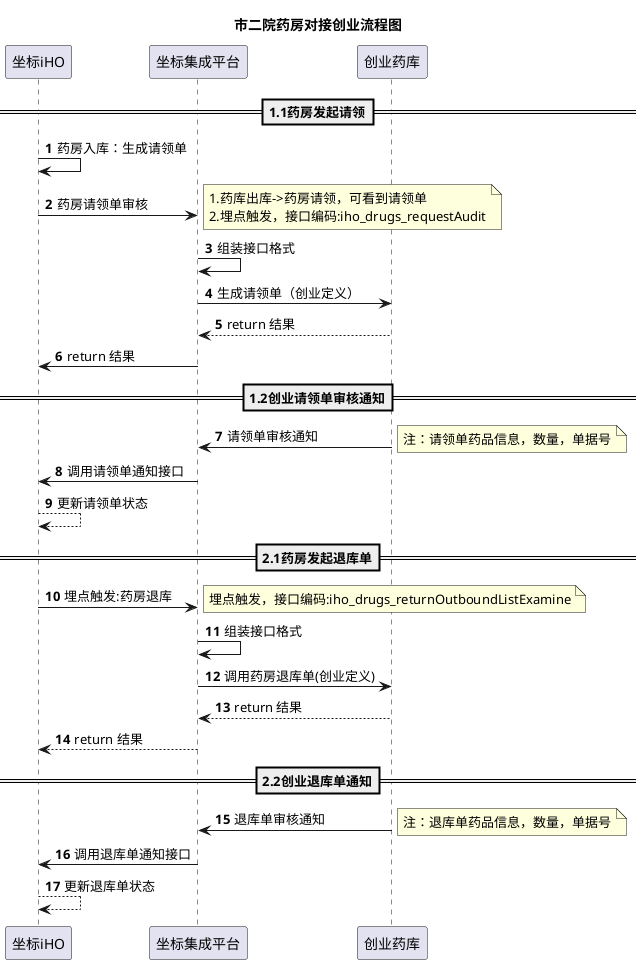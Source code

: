 @startuml
'https://plantuml.com/sequence-diagram
title 市二院药房对接创业流程图
autonumber

==1.1药房发起请领==
坐标iHO -> 坐标iHO: 药房入库：生成请领单
坐标iHO -> 坐标集成平台: 药房请领单审核
note right
1.药库出库->药房请领，可看到请领单
2.埋点触发，接口编码:iho_drugs_requestAudit
end note
坐标集成平台 -> 坐标集成平台: 组装接口格式
坐标集成平台 -> 创业药库: 生成请领单（创业定义）
坐标集成平台 <-- 创业药库: return 结果
坐标iHO <- 坐标集成平台: return 结果

==1.2创业请领单审核通知==
创业药库 -> 坐标集成平台: 请领单审核通知
note right
注：请领单药品信息，数量，单据号
end note
坐标iHO <- 坐标集成平台: 调用请领单通知接口
坐标iHO --> 坐标iHO: 更新请领单状态

==2.1药房发起退库单==
坐标iHO -> 坐标集成平台: 埋点触发:药房退库
note right
埋点触发，接口编码:iho_drugs_returnOutboundListExamine
end note
坐标集成平台 -> 坐标集成平台: 组装接口格式
创业药库 <- 坐标集成平台: 调用药房退库单(创业定义)
创业药库 --> 坐标集成平台: return 结果
坐标iHO <-- 坐标集成平台: return 结果

==2.2创业退库单通知==
创业药库 -> 坐标集成平台: 退库单审核通知
note right
注：退库单药品信息，数量，单据号
end note
坐标iHO <- 坐标集成平台: 调用退库单通知接口
坐标iHO --> 坐标iHO: 更新退库单状态

@enduml